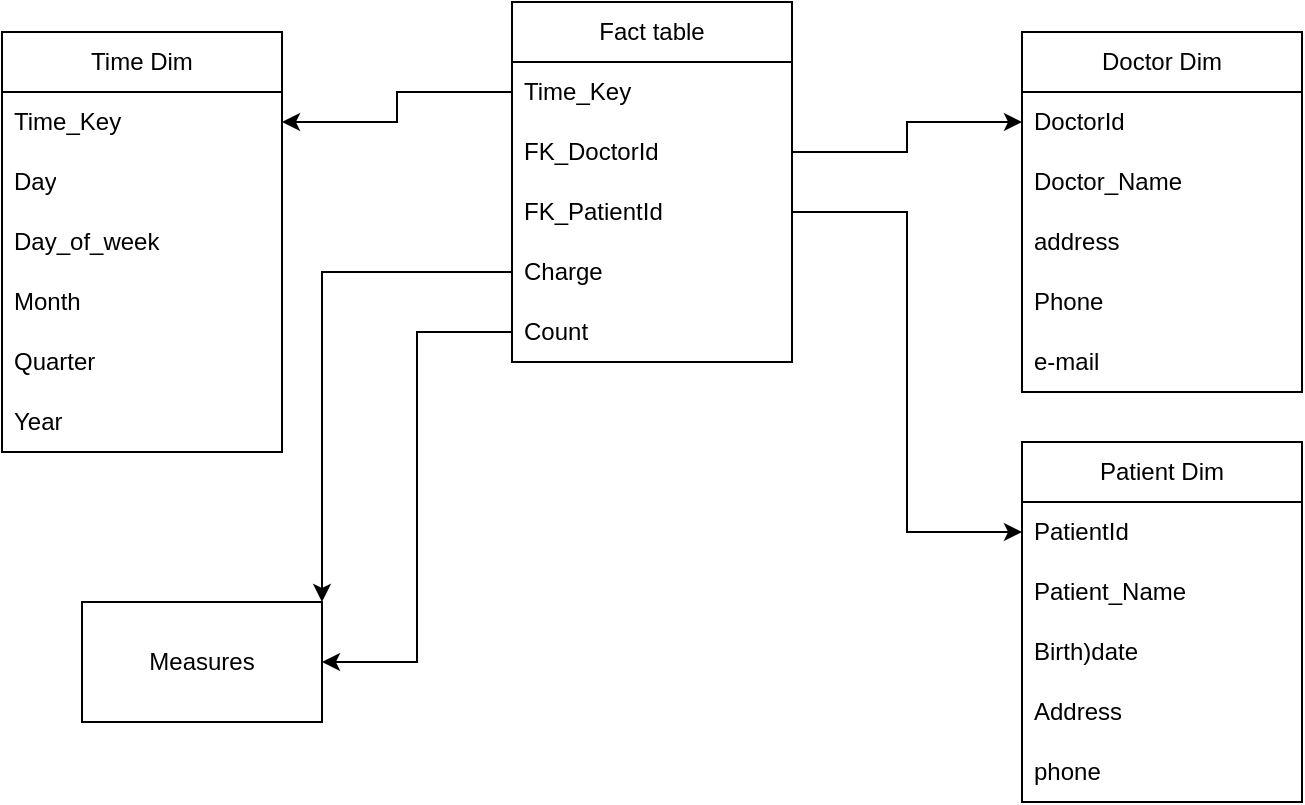 <mxfile version="27.0.6">
  <diagram name="Page-1" id="wNfurxPD9d_YoDxEi3ol">
    <mxGraphModel dx="1233" dy="576" grid="1" gridSize="10" guides="1" tooltips="1" connect="1" arrows="1" fold="1" page="1" pageScale="1" pageWidth="850" pageHeight="1100" math="0" shadow="0">
      <root>
        <mxCell id="0" />
        <mxCell id="1" parent="0" />
        <mxCell id="O_8IbVEOX5VtVsgA9dMp-121" value="Fact table" style="swimlane;fontStyle=0;childLayout=stackLayout;horizontal=1;startSize=30;horizontalStack=0;resizeParent=1;resizeParentMax=0;resizeLast=0;collapsible=1;marginBottom=0;whiteSpace=wrap;html=1;" vertex="1" parent="1">
          <mxGeometry x="355" y="190" width="140" height="180" as="geometry" />
        </mxCell>
        <mxCell id="O_8IbVEOX5VtVsgA9dMp-122" value="Time_Key" style="text;strokeColor=none;fillColor=none;align=left;verticalAlign=middle;spacingLeft=4;spacingRight=4;overflow=hidden;points=[[0,0.5],[1,0.5]];portConstraint=eastwest;rotatable=0;whiteSpace=wrap;html=1;" vertex="1" parent="O_8IbVEOX5VtVsgA9dMp-121">
          <mxGeometry y="30" width="140" height="30" as="geometry" />
        </mxCell>
        <mxCell id="O_8IbVEOX5VtVsgA9dMp-123" value="FK_DoctorId" style="text;strokeColor=none;fillColor=none;align=left;verticalAlign=middle;spacingLeft=4;spacingRight=4;overflow=hidden;points=[[0,0.5],[1,0.5]];portConstraint=eastwest;rotatable=0;whiteSpace=wrap;html=1;" vertex="1" parent="O_8IbVEOX5VtVsgA9dMp-121">
          <mxGeometry y="60" width="140" height="30" as="geometry" />
        </mxCell>
        <mxCell id="O_8IbVEOX5VtVsgA9dMp-124" value="FK_PatientId" style="text;strokeColor=none;fillColor=none;align=left;verticalAlign=middle;spacingLeft=4;spacingRight=4;overflow=hidden;points=[[0,0.5],[1,0.5]];portConstraint=eastwest;rotatable=0;whiteSpace=wrap;html=1;" vertex="1" parent="O_8IbVEOX5VtVsgA9dMp-121">
          <mxGeometry y="90" width="140" height="30" as="geometry" />
        </mxCell>
        <mxCell id="O_8IbVEOX5VtVsgA9dMp-125" value="Charge" style="text;strokeColor=none;fillColor=none;align=left;verticalAlign=middle;spacingLeft=4;spacingRight=4;overflow=hidden;points=[[0,0.5],[1,0.5]];portConstraint=eastwest;rotatable=0;whiteSpace=wrap;html=1;" vertex="1" parent="O_8IbVEOX5VtVsgA9dMp-121">
          <mxGeometry y="120" width="140" height="30" as="geometry" />
        </mxCell>
        <mxCell id="O_8IbVEOX5VtVsgA9dMp-136" value="Count" style="text;strokeColor=none;fillColor=none;align=left;verticalAlign=middle;spacingLeft=4;spacingRight=4;overflow=hidden;points=[[0,0.5],[1,0.5]];portConstraint=eastwest;rotatable=0;whiteSpace=wrap;html=1;" vertex="1" parent="O_8IbVEOX5VtVsgA9dMp-121">
          <mxGeometry y="150" width="140" height="30" as="geometry" />
        </mxCell>
        <mxCell id="O_8IbVEOX5VtVsgA9dMp-126" value="Doctor Dim" style="swimlane;fontStyle=0;childLayout=stackLayout;horizontal=1;startSize=30;horizontalStack=0;resizeParent=1;resizeParentMax=0;resizeLast=0;collapsible=1;marginBottom=0;whiteSpace=wrap;html=1;" vertex="1" parent="1">
          <mxGeometry x="610" y="205" width="140" height="180" as="geometry" />
        </mxCell>
        <mxCell id="O_8IbVEOX5VtVsgA9dMp-127" value="DoctorId" style="text;strokeColor=none;fillColor=none;align=left;verticalAlign=middle;spacingLeft=4;spacingRight=4;overflow=hidden;points=[[0,0.5],[1,0.5]];portConstraint=eastwest;rotatable=0;whiteSpace=wrap;html=1;" vertex="1" parent="O_8IbVEOX5VtVsgA9dMp-126">
          <mxGeometry y="30" width="140" height="30" as="geometry" />
        </mxCell>
        <mxCell id="O_8IbVEOX5VtVsgA9dMp-128" value="Doctor_Name" style="text;strokeColor=none;fillColor=none;align=left;verticalAlign=middle;spacingLeft=4;spacingRight=4;overflow=hidden;points=[[0,0.5],[1,0.5]];portConstraint=eastwest;rotatable=0;whiteSpace=wrap;html=1;" vertex="1" parent="O_8IbVEOX5VtVsgA9dMp-126">
          <mxGeometry y="60" width="140" height="30" as="geometry" />
        </mxCell>
        <mxCell id="O_8IbVEOX5VtVsgA9dMp-129" value="address" style="text;strokeColor=none;fillColor=none;align=left;verticalAlign=middle;spacingLeft=4;spacingRight=4;overflow=hidden;points=[[0,0.5],[1,0.5]];portConstraint=eastwest;rotatable=0;whiteSpace=wrap;html=1;" vertex="1" parent="O_8IbVEOX5VtVsgA9dMp-126">
          <mxGeometry y="90" width="140" height="30" as="geometry" />
        </mxCell>
        <mxCell id="O_8IbVEOX5VtVsgA9dMp-130" value="Phone" style="text;strokeColor=none;fillColor=none;align=left;verticalAlign=middle;spacingLeft=4;spacingRight=4;overflow=hidden;points=[[0,0.5],[1,0.5]];portConstraint=eastwest;rotatable=0;whiteSpace=wrap;html=1;" vertex="1" parent="O_8IbVEOX5VtVsgA9dMp-126">
          <mxGeometry y="120" width="140" height="30" as="geometry" />
        </mxCell>
        <mxCell id="O_8IbVEOX5VtVsgA9dMp-144" value="e-mail" style="text;strokeColor=none;fillColor=none;align=left;verticalAlign=middle;spacingLeft=4;spacingRight=4;overflow=hidden;points=[[0,0.5],[1,0.5]];portConstraint=eastwest;rotatable=0;whiteSpace=wrap;html=1;" vertex="1" parent="O_8IbVEOX5VtVsgA9dMp-126">
          <mxGeometry y="150" width="140" height="30" as="geometry" />
        </mxCell>
        <mxCell id="O_8IbVEOX5VtVsgA9dMp-137" value="Time Dim" style="swimlane;fontStyle=0;childLayout=stackLayout;horizontal=1;startSize=30;horizontalStack=0;resizeParent=1;resizeParentMax=0;resizeLast=0;collapsible=1;marginBottom=0;whiteSpace=wrap;html=1;" vertex="1" parent="1">
          <mxGeometry x="100" y="205" width="140" height="210" as="geometry" />
        </mxCell>
        <mxCell id="O_8IbVEOX5VtVsgA9dMp-138" value="Time_Key" style="text;strokeColor=none;fillColor=none;align=left;verticalAlign=middle;spacingLeft=4;spacingRight=4;overflow=hidden;points=[[0,0.5],[1,0.5]];portConstraint=eastwest;rotatable=0;whiteSpace=wrap;html=1;" vertex="1" parent="O_8IbVEOX5VtVsgA9dMp-137">
          <mxGeometry y="30" width="140" height="30" as="geometry" />
        </mxCell>
        <mxCell id="O_8IbVEOX5VtVsgA9dMp-139" value="Day" style="text;strokeColor=none;fillColor=none;align=left;verticalAlign=middle;spacingLeft=4;spacingRight=4;overflow=hidden;points=[[0,0.5],[1,0.5]];portConstraint=eastwest;rotatable=0;whiteSpace=wrap;html=1;" vertex="1" parent="O_8IbVEOX5VtVsgA9dMp-137">
          <mxGeometry y="60" width="140" height="30" as="geometry" />
        </mxCell>
        <mxCell id="O_8IbVEOX5VtVsgA9dMp-140" value="Day_of_week" style="text;strokeColor=none;fillColor=none;align=left;verticalAlign=middle;spacingLeft=4;spacingRight=4;overflow=hidden;points=[[0,0.5],[1,0.5]];portConstraint=eastwest;rotatable=0;whiteSpace=wrap;html=1;" vertex="1" parent="O_8IbVEOX5VtVsgA9dMp-137">
          <mxGeometry y="90" width="140" height="30" as="geometry" />
        </mxCell>
        <mxCell id="O_8IbVEOX5VtVsgA9dMp-141" value="Month" style="text;strokeColor=none;fillColor=none;align=left;verticalAlign=middle;spacingLeft=4;spacingRight=4;overflow=hidden;points=[[0,0.5],[1,0.5]];portConstraint=eastwest;rotatable=1;whiteSpace=wrap;html=1;movable=1;resizable=1;deletable=1;editable=1;locked=0;connectable=1;" vertex="1" parent="O_8IbVEOX5VtVsgA9dMp-137">
          <mxGeometry y="120" width="140" height="30" as="geometry" />
        </mxCell>
        <mxCell id="O_8IbVEOX5VtVsgA9dMp-142" value="Quarter" style="text;strokeColor=none;fillColor=none;align=left;verticalAlign=middle;spacingLeft=4;spacingRight=4;overflow=hidden;points=[[0,0.5],[1,0.5]];portConstraint=eastwest;rotatable=1;whiteSpace=wrap;html=1;movable=1;resizable=1;deletable=1;editable=1;locked=0;connectable=1;" vertex="1" parent="O_8IbVEOX5VtVsgA9dMp-137">
          <mxGeometry y="150" width="140" height="30" as="geometry" />
        </mxCell>
        <mxCell id="O_8IbVEOX5VtVsgA9dMp-143" value="Year" style="text;strokeColor=none;fillColor=none;align=left;verticalAlign=middle;spacingLeft=4;spacingRight=4;overflow=hidden;points=[[0,0.5],[1,0.5]];portConstraint=eastwest;rotatable=1;whiteSpace=wrap;html=1;movable=1;resizable=1;deletable=1;editable=1;locked=0;connectable=1;" vertex="1" parent="O_8IbVEOX5VtVsgA9dMp-137">
          <mxGeometry y="180" width="140" height="30" as="geometry" />
        </mxCell>
        <mxCell id="O_8IbVEOX5VtVsgA9dMp-151" value="Measures" style="rounded=0;whiteSpace=wrap;html=1;" vertex="1" parent="1">
          <mxGeometry x="140" y="490" width="120" height="60" as="geometry" />
        </mxCell>
        <mxCell id="O_8IbVEOX5VtVsgA9dMp-152" value="Patient Dim" style="swimlane;fontStyle=0;childLayout=stackLayout;horizontal=1;startSize=30;horizontalStack=0;resizeParent=1;resizeParentMax=0;resizeLast=0;collapsible=1;marginBottom=0;whiteSpace=wrap;html=1;" vertex="1" parent="1">
          <mxGeometry x="610" y="410" width="140" height="180" as="geometry" />
        </mxCell>
        <mxCell id="O_8IbVEOX5VtVsgA9dMp-153" value="PatientId" style="text;strokeColor=none;fillColor=none;align=left;verticalAlign=middle;spacingLeft=4;spacingRight=4;overflow=hidden;points=[[0,0.5],[1,0.5]];portConstraint=eastwest;rotatable=0;whiteSpace=wrap;html=1;" vertex="1" parent="O_8IbVEOX5VtVsgA9dMp-152">
          <mxGeometry y="30" width="140" height="30" as="geometry" />
        </mxCell>
        <mxCell id="O_8IbVEOX5VtVsgA9dMp-154" value="Patient_Name" style="text;strokeColor=none;fillColor=none;align=left;verticalAlign=middle;spacingLeft=4;spacingRight=4;overflow=hidden;points=[[0,0.5],[1,0.5]];portConstraint=eastwest;rotatable=0;whiteSpace=wrap;html=1;" vertex="1" parent="O_8IbVEOX5VtVsgA9dMp-152">
          <mxGeometry y="60" width="140" height="30" as="geometry" />
        </mxCell>
        <mxCell id="O_8IbVEOX5VtVsgA9dMp-155" value="Birth)date" style="text;strokeColor=none;fillColor=none;align=left;verticalAlign=middle;spacingLeft=4;spacingRight=4;overflow=hidden;points=[[0,0.5],[1,0.5]];portConstraint=eastwest;rotatable=0;whiteSpace=wrap;html=1;" vertex="1" parent="O_8IbVEOX5VtVsgA9dMp-152">
          <mxGeometry y="90" width="140" height="30" as="geometry" />
        </mxCell>
        <mxCell id="O_8IbVEOX5VtVsgA9dMp-156" value="Address" style="text;strokeColor=none;fillColor=none;align=left;verticalAlign=middle;spacingLeft=4;spacingRight=4;overflow=hidden;points=[[0,0.5],[1,0.5]];portConstraint=eastwest;rotatable=0;whiteSpace=wrap;html=1;" vertex="1" parent="O_8IbVEOX5VtVsgA9dMp-152">
          <mxGeometry y="120" width="140" height="30" as="geometry" />
        </mxCell>
        <mxCell id="O_8IbVEOX5VtVsgA9dMp-157" value="phone" style="text;strokeColor=none;fillColor=none;align=left;verticalAlign=middle;spacingLeft=4;spacingRight=4;overflow=hidden;points=[[0,0.5],[1,0.5]];portConstraint=eastwest;rotatable=0;whiteSpace=wrap;html=1;" vertex="1" parent="O_8IbVEOX5VtVsgA9dMp-152">
          <mxGeometry y="150" width="140" height="30" as="geometry" />
        </mxCell>
        <mxCell id="O_8IbVEOX5VtVsgA9dMp-160" style="edgeStyle=orthogonalEdgeStyle;rounded=0;orthogonalLoop=1;jettySize=auto;html=1;exitX=0;exitY=0.5;exitDx=0;exitDy=0;entryX=1;entryY=0.5;entryDx=0;entryDy=0;" edge="1" parent="1" source="O_8IbVEOX5VtVsgA9dMp-122" target="O_8IbVEOX5VtVsgA9dMp-138">
          <mxGeometry relative="1" as="geometry" />
        </mxCell>
        <mxCell id="O_8IbVEOX5VtVsgA9dMp-161" style="edgeStyle=orthogonalEdgeStyle;rounded=0;orthogonalLoop=1;jettySize=auto;html=1;exitX=1;exitY=0.5;exitDx=0;exitDy=0;" edge="1" parent="1" source="O_8IbVEOX5VtVsgA9dMp-123" target="O_8IbVEOX5VtVsgA9dMp-127">
          <mxGeometry relative="1" as="geometry" />
        </mxCell>
        <mxCell id="O_8IbVEOX5VtVsgA9dMp-162" style="edgeStyle=orthogonalEdgeStyle;rounded=0;orthogonalLoop=1;jettySize=auto;html=1;exitX=1;exitY=0.5;exitDx=0;exitDy=0;entryX=0;entryY=0.5;entryDx=0;entryDy=0;" edge="1" parent="1" source="O_8IbVEOX5VtVsgA9dMp-124" target="O_8IbVEOX5VtVsgA9dMp-153">
          <mxGeometry relative="1" as="geometry" />
        </mxCell>
        <mxCell id="O_8IbVEOX5VtVsgA9dMp-163" style="edgeStyle=orthogonalEdgeStyle;rounded=0;orthogonalLoop=1;jettySize=auto;html=1;exitX=0;exitY=0.5;exitDx=0;exitDy=0;entryX=1;entryY=0;entryDx=0;entryDy=0;" edge="1" parent="1" source="O_8IbVEOX5VtVsgA9dMp-125" target="O_8IbVEOX5VtVsgA9dMp-151">
          <mxGeometry relative="1" as="geometry" />
        </mxCell>
        <mxCell id="O_8IbVEOX5VtVsgA9dMp-164" style="edgeStyle=orthogonalEdgeStyle;rounded=0;orthogonalLoop=1;jettySize=auto;html=1;exitX=0;exitY=0.5;exitDx=0;exitDy=0;entryX=1;entryY=0.5;entryDx=0;entryDy=0;" edge="1" parent="1" source="O_8IbVEOX5VtVsgA9dMp-136" target="O_8IbVEOX5VtVsgA9dMp-151">
          <mxGeometry relative="1" as="geometry" />
        </mxCell>
      </root>
    </mxGraphModel>
  </diagram>
</mxfile>
